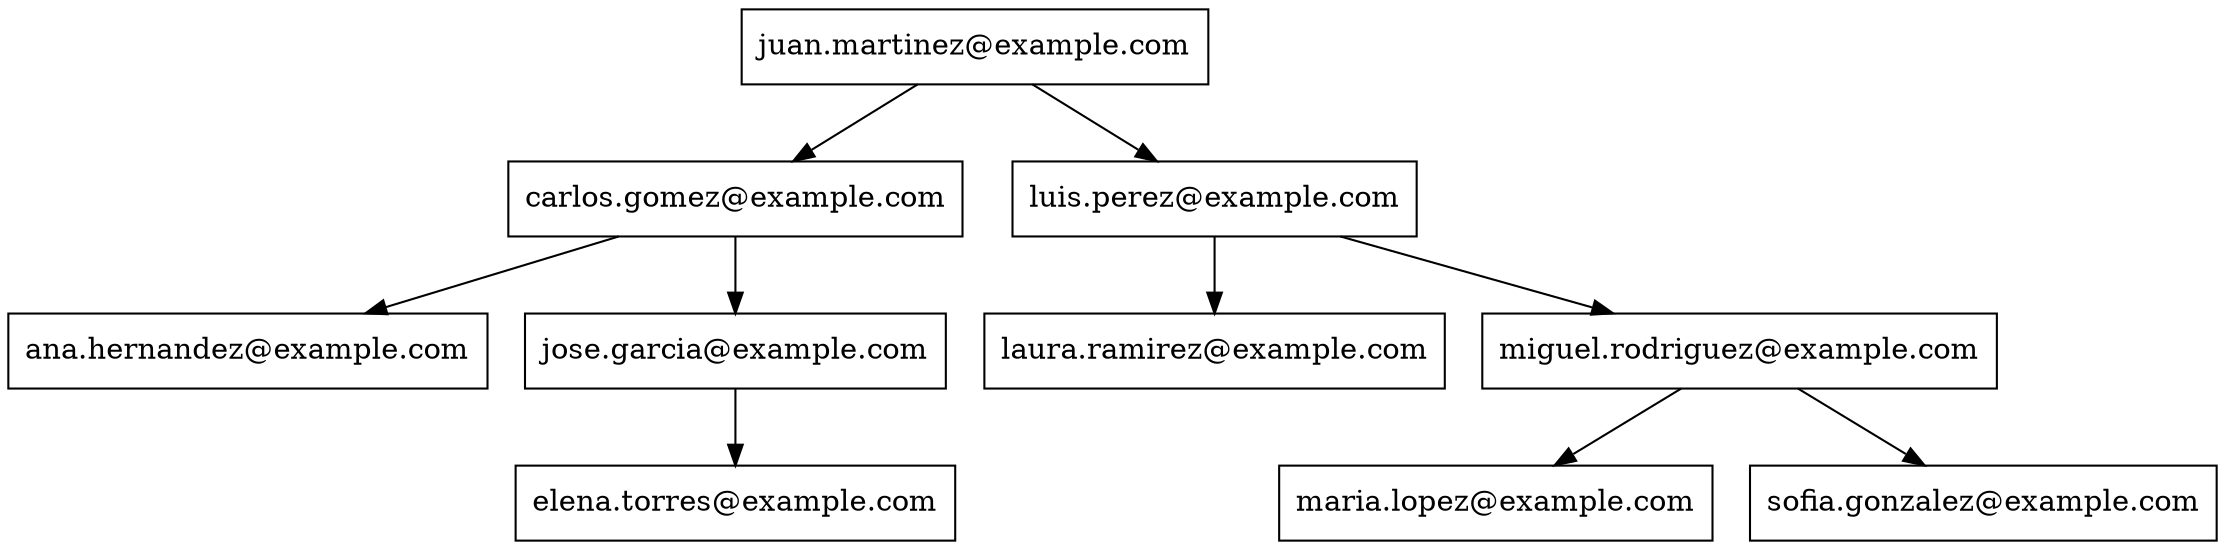 digraph AVLTree {
    node [shape=record];
    "juan.martinez@example.com" -> "carlos.gomez@example.com";
    "juan.martinez@example.com" -> "luis.perez@example.com";
    "carlos.gomez@example.com" -> "ana.hernandez@example.com";
    "carlos.gomez@example.com" -> "jose.garcia@example.com";
    "jose.garcia@example.com" -> "elena.torres@example.com";
    "luis.perez@example.com" -> "laura.ramirez@example.com";
    "luis.perez@example.com" -> "miguel.rodriguez@example.com";
    "miguel.rodriguez@example.com" -> "maria.lopez@example.com";
    "miguel.rodriguez@example.com" -> "sofia.gonzalez@example.com";
}
